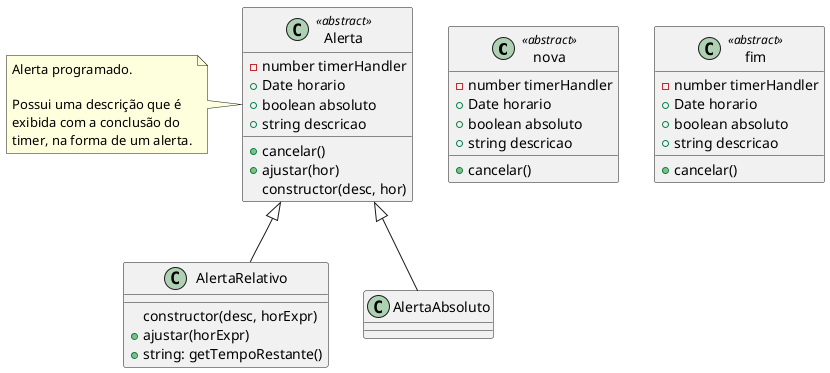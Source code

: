 @startuml "Classes"

top to bottom direction
class nova <<abstract>> {
  - number timerHandler
  + Date horario
  + boolean absoluto
  + string descricao
  + cancelar()
}
class Alerta <<abstract>> {
  - number timerHandler
  + Date horario
  + boolean absoluto
  + string descricao
  + cancelar()
  + ajustar(hor)
  constructor(desc, hor)
}

note left of Alerta : Alerta programado.\n\nPossui uma descrição que é\nexibida com a conclusão do\ntimer, na forma de um alerta.

class AlertaRelativo {
  constructor(desc, horExpr)
  + ajustar(horExpr)
  + string: getTempoRestante()
}


class fim <<abstract>> {
  - number timerHandler
  + Date horario
  + boolean absoluto
  + string descricao
  + cancelar()
}

Alerta <|-- AlertaRelativo
Alerta <|-- AlertaAbsoluto

@enduml
